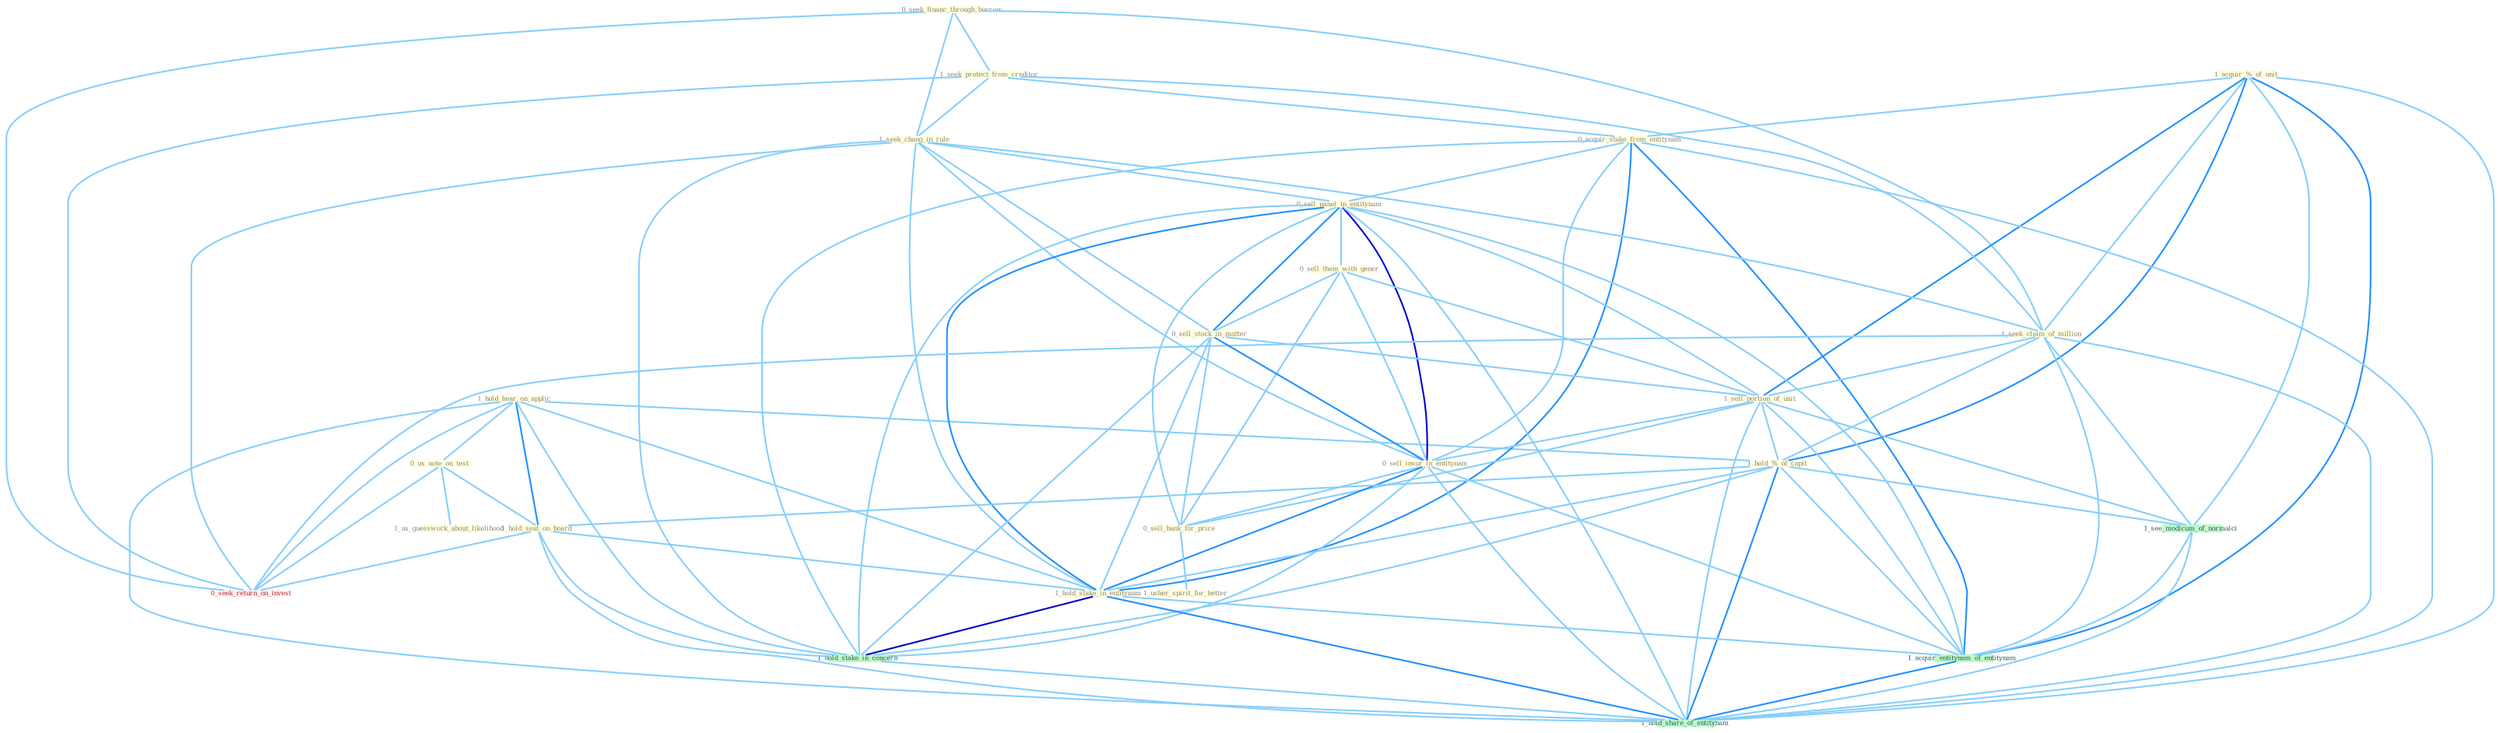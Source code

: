 Graph G{ 
    node
    [shape=polygon,style=filled,width=.5,height=.06,color="#BDFCC9",fixedsize=true,fontsize=4,
    fontcolor="#2f4f4f"];
    {node
    [color="#ffffe0", fontcolor="#8b7d6b"] "0_seek_financ_through_borrow " "1_hold_hear_on_applic " "1_acquir_%_of_unit " "1_seek_protect_from_creditor " "0_acquir_stake_from_entitynam " "1_seek_chang_in_rule " "0_sell_panel_in_entitynam " "1_seek_claim_of_million " "0_sell_them_with_gener " "0_us_note_on_test " "0_sell_stock_in_matter " "1_sell_portion_of_unit " "0_sell_insur_in_entitynam " "1_hold_%_of_capit " "1_us_guesswork_about_likelihood " "0_sell_bank_for_price " "1_usher_spirit_for_better " "1_hold_seat_on_board " "1_hold_stake_in_entitynam "}
{node [color="#fff0f5", fontcolor="#b22222"] "0_seek_return_on_invest "}
edge [color="#B0E2FF"];

	"0_seek_financ_through_borrow " -- "1_seek_protect_from_creditor " [w="1", color="#87cefa" ];
	"0_seek_financ_through_borrow " -- "1_seek_chang_in_rule " [w="1", color="#87cefa" ];
	"0_seek_financ_through_borrow " -- "1_seek_claim_of_million " [w="1", color="#87cefa" ];
	"0_seek_financ_through_borrow " -- "0_seek_return_on_invest " [w="1", color="#87cefa" ];
	"1_hold_hear_on_applic " -- "0_us_note_on_test " [w="1", color="#87cefa" ];
	"1_hold_hear_on_applic " -- "1_hold_%_of_capit " [w="1", color="#87cefa" ];
	"1_hold_hear_on_applic " -- "1_hold_seat_on_board " [w="2", color="#1e90ff" , len=0.8];
	"1_hold_hear_on_applic " -- "1_hold_stake_in_entitynam " [w="1", color="#87cefa" ];
	"1_hold_hear_on_applic " -- "1_hold_stake_in_concern " [w="1", color="#87cefa" ];
	"1_hold_hear_on_applic " -- "0_seek_return_on_invest " [w="1", color="#87cefa" ];
	"1_hold_hear_on_applic " -- "1_hold_share_of_entitynam " [w="1", color="#87cefa" ];
	"1_acquir_%_of_unit " -- "0_acquir_stake_from_entitynam " [w="1", color="#87cefa" ];
	"1_acquir_%_of_unit " -- "1_seek_claim_of_million " [w="1", color="#87cefa" ];
	"1_acquir_%_of_unit " -- "1_sell_portion_of_unit " [w="2", color="#1e90ff" , len=0.8];
	"1_acquir_%_of_unit " -- "1_hold_%_of_capit " [w="2", color="#1e90ff" , len=0.8];
	"1_acquir_%_of_unit " -- "1_see_modicum_of_normalci " [w="1", color="#87cefa" ];
	"1_acquir_%_of_unit " -- "1_acquir_entitynam_of_entitynam " [w="2", color="#1e90ff" , len=0.8];
	"1_acquir_%_of_unit " -- "1_hold_share_of_entitynam " [w="1", color="#87cefa" ];
	"1_seek_protect_from_creditor " -- "0_acquir_stake_from_entitynam " [w="1", color="#87cefa" ];
	"1_seek_protect_from_creditor " -- "1_seek_chang_in_rule " [w="1", color="#87cefa" ];
	"1_seek_protect_from_creditor " -- "1_seek_claim_of_million " [w="1", color="#87cefa" ];
	"1_seek_protect_from_creditor " -- "0_seek_return_on_invest " [w="1", color="#87cefa" ];
	"0_acquir_stake_from_entitynam " -- "0_sell_panel_in_entitynam " [w="1", color="#87cefa" ];
	"0_acquir_stake_from_entitynam " -- "0_sell_insur_in_entitynam " [w="1", color="#87cefa" ];
	"0_acquir_stake_from_entitynam " -- "1_hold_stake_in_entitynam " [w="2", color="#1e90ff" , len=0.8];
	"0_acquir_stake_from_entitynam " -- "1_hold_stake_in_concern " [w="1", color="#87cefa" ];
	"0_acquir_stake_from_entitynam " -- "1_acquir_entitynam_of_entitynam " [w="2", color="#1e90ff" , len=0.8];
	"0_acquir_stake_from_entitynam " -- "1_hold_share_of_entitynam " [w="1", color="#87cefa" ];
	"1_seek_chang_in_rule " -- "0_sell_panel_in_entitynam " [w="1", color="#87cefa" ];
	"1_seek_chang_in_rule " -- "1_seek_claim_of_million " [w="1", color="#87cefa" ];
	"1_seek_chang_in_rule " -- "0_sell_stock_in_matter " [w="1", color="#87cefa" ];
	"1_seek_chang_in_rule " -- "0_sell_insur_in_entitynam " [w="1", color="#87cefa" ];
	"1_seek_chang_in_rule " -- "1_hold_stake_in_entitynam " [w="1", color="#87cefa" ];
	"1_seek_chang_in_rule " -- "1_hold_stake_in_concern " [w="1", color="#87cefa" ];
	"1_seek_chang_in_rule " -- "0_seek_return_on_invest " [w="1", color="#87cefa" ];
	"0_sell_panel_in_entitynam " -- "0_sell_them_with_gener " [w="1", color="#87cefa" ];
	"0_sell_panel_in_entitynam " -- "0_sell_stock_in_matter " [w="2", color="#1e90ff" , len=0.8];
	"0_sell_panel_in_entitynam " -- "1_sell_portion_of_unit " [w="1", color="#87cefa" ];
	"0_sell_panel_in_entitynam " -- "0_sell_insur_in_entitynam " [w="3", color="#0000cd" , len=0.6];
	"0_sell_panel_in_entitynam " -- "0_sell_bank_for_price " [w="1", color="#87cefa" ];
	"0_sell_panel_in_entitynam " -- "1_hold_stake_in_entitynam " [w="2", color="#1e90ff" , len=0.8];
	"0_sell_panel_in_entitynam " -- "1_hold_stake_in_concern " [w="1", color="#87cefa" ];
	"0_sell_panel_in_entitynam " -- "1_acquir_entitynam_of_entitynam " [w="1", color="#87cefa" ];
	"0_sell_panel_in_entitynam " -- "1_hold_share_of_entitynam " [w="1", color="#87cefa" ];
	"1_seek_claim_of_million " -- "1_sell_portion_of_unit " [w="1", color="#87cefa" ];
	"1_seek_claim_of_million " -- "1_hold_%_of_capit " [w="1", color="#87cefa" ];
	"1_seek_claim_of_million " -- "0_seek_return_on_invest " [w="1", color="#87cefa" ];
	"1_seek_claim_of_million " -- "1_see_modicum_of_normalci " [w="1", color="#87cefa" ];
	"1_seek_claim_of_million " -- "1_acquir_entitynam_of_entitynam " [w="1", color="#87cefa" ];
	"1_seek_claim_of_million " -- "1_hold_share_of_entitynam " [w="1", color="#87cefa" ];
	"0_sell_them_with_gener " -- "0_sell_stock_in_matter " [w="1", color="#87cefa" ];
	"0_sell_them_with_gener " -- "1_sell_portion_of_unit " [w="1", color="#87cefa" ];
	"0_sell_them_with_gener " -- "0_sell_insur_in_entitynam " [w="1", color="#87cefa" ];
	"0_sell_them_with_gener " -- "0_sell_bank_for_price " [w="1", color="#87cefa" ];
	"0_us_note_on_test " -- "1_us_guesswork_about_likelihood " [w="1", color="#87cefa" ];
	"0_us_note_on_test " -- "1_hold_seat_on_board " [w="1", color="#87cefa" ];
	"0_us_note_on_test " -- "0_seek_return_on_invest " [w="1", color="#87cefa" ];
	"0_sell_stock_in_matter " -- "1_sell_portion_of_unit " [w="1", color="#87cefa" ];
	"0_sell_stock_in_matter " -- "0_sell_insur_in_entitynam " [w="2", color="#1e90ff" , len=0.8];
	"0_sell_stock_in_matter " -- "0_sell_bank_for_price " [w="1", color="#87cefa" ];
	"0_sell_stock_in_matter " -- "1_hold_stake_in_entitynam " [w="1", color="#87cefa" ];
	"0_sell_stock_in_matter " -- "1_hold_stake_in_concern " [w="1", color="#87cefa" ];
	"1_sell_portion_of_unit " -- "0_sell_insur_in_entitynam " [w="1", color="#87cefa" ];
	"1_sell_portion_of_unit " -- "1_hold_%_of_capit " [w="1", color="#87cefa" ];
	"1_sell_portion_of_unit " -- "0_sell_bank_for_price " [w="1", color="#87cefa" ];
	"1_sell_portion_of_unit " -- "1_see_modicum_of_normalci " [w="1", color="#87cefa" ];
	"1_sell_portion_of_unit " -- "1_acquir_entitynam_of_entitynam " [w="1", color="#87cefa" ];
	"1_sell_portion_of_unit " -- "1_hold_share_of_entitynam " [w="1", color="#87cefa" ];
	"0_sell_insur_in_entitynam " -- "0_sell_bank_for_price " [w="1", color="#87cefa" ];
	"0_sell_insur_in_entitynam " -- "1_hold_stake_in_entitynam " [w="2", color="#1e90ff" , len=0.8];
	"0_sell_insur_in_entitynam " -- "1_hold_stake_in_concern " [w="1", color="#87cefa" ];
	"0_sell_insur_in_entitynam " -- "1_acquir_entitynam_of_entitynam " [w="1", color="#87cefa" ];
	"0_sell_insur_in_entitynam " -- "1_hold_share_of_entitynam " [w="1", color="#87cefa" ];
	"1_hold_%_of_capit " -- "1_hold_seat_on_board " [w="1", color="#87cefa" ];
	"1_hold_%_of_capit " -- "1_hold_stake_in_entitynam " [w="1", color="#87cefa" ];
	"1_hold_%_of_capit " -- "1_hold_stake_in_concern " [w="1", color="#87cefa" ];
	"1_hold_%_of_capit " -- "1_see_modicum_of_normalci " [w="1", color="#87cefa" ];
	"1_hold_%_of_capit " -- "1_acquir_entitynam_of_entitynam " [w="1", color="#87cefa" ];
	"1_hold_%_of_capit " -- "1_hold_share_of_entitynam " [w="2", color="#1e90ff" , len=0.8];
	"0_sell_bank_for_price " -- "1_usher_spirit_for_better " [w="1", color="#87cefa" ];
	"1_hold_seat_on_board " -- "1_hold_stake_in_entitynam " [w="1", color="#87cefa" ];
	"1_hold_seat_on_board " -- "1_hold_stake_in_concern " [w="1", color="#87cefa" ];
	"1_hold_seat_on_board " -- "0_seek_return_on_invest " [w="1", color="#87cefa" ];
	"1_hold_seat_on_board " -- "1_hold_share_of_entitynam " [w="1", color="#87cefa" ];
	"1_hold_stake_in_entitynam " -- "1_hold_stake_in_concern " [w="3", color="#0000cd" , len=0.6];
	"1_hold_stake_in_entitynam " -- "1_acquir_entitynam_of_entitynam " [w="1", color="#87cefa" ];
	"1_hold_stake_in_entitynam " -- "1_hold_share_of_entitynam " [w="2", color="#1e90ff" , len=0.8];
	"1_hold_stake_in_concern " -- "1_hold_share_of_entitynam " [w="1", color="#87cefa" ];
	"1_see_modicum_of_normalci " -- "1_acquir_entitynam_of_entitynam " [w="1", color="#87cefa" ];
	"1_see_modicum_of_normalci " -- "1_hold_share_of_entitynam " [w="1", color="#87cefa" ];
	"1_acquir_entitynam_of_entitynam " -- "1_hold_share_of_entitynam " [w="2", color="#1e90ff" , len=0.8];
}